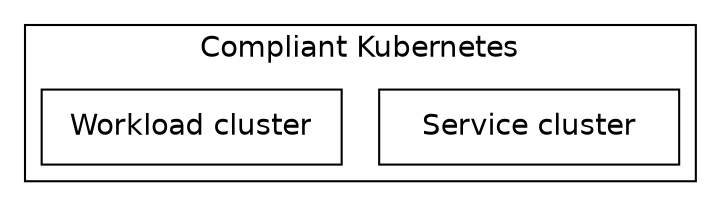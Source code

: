 digraph system {
  graph [fontname = "helvetica"];
  node [fontname = "helvetica"];
  edge [fontname = "helvetica"];

  node [shape=box, width="2pt"];
  edge [minlen="0pt", style="invis"];

  subgraph cluster_ck8s {
    label="Compliant Kubernetes"

    "Workload cluster" -> "Service cluster"
  }
}
